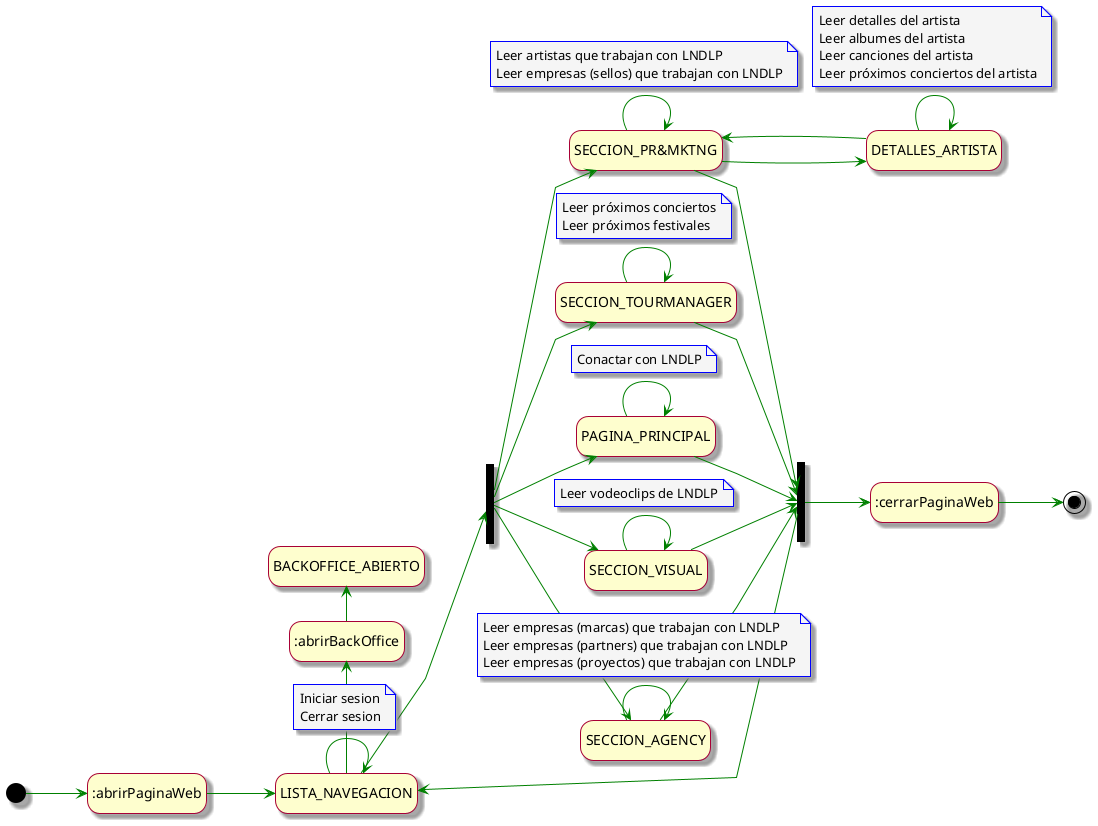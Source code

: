 @startuml DiagramaContextoVisual

left to right direction
skin rose
skinparam {
    NoteBackgroundColor #whiteSmoke
    ArrowColor #green
    NoteBorderColor #blue
    linetype polyline
}
hide empty description

state 0 as "LISTA_NAVEGACION" 
state 1 as "PAGINA_PRINCIPAL" 
state 2 as "SECCION_PR&MKTNG"
state 3 as "SECCION_VISUAL"
state 4 as "SECCION_AGENCY"
state 5 as "SECCION_TOURMANAGER"
state 6 as "DETALLES_ARTISTA"
state 7 as ":cerrarPaginaWeb"
state 8 as ":abrirPaginaWeb"
state 9 as ":abrirBackOffice"
state 10 as "BACKOFFICE_ABIERTO"
state fork_state <<fork>>
state join_state <<join>>

[*] --> 8
8 --> 0
0 --> fork_state
0 -left-> 9
9 -LEFT-> 10

fork_state --> 1
fork_state --> 2
fork_state --> 3
fork_state --> 4
fork_state --> 5

2 ---> 6
6 ---> 2

1 --> join_state
2 --> join_state
3 --> join_state
4 --> join_state
5 --> join_state

join_state --> 0 
join_state --> 7
7 --> [*]


0 --> 0
note on link
    Iniciar sesion
    Cerrar sesion
end note

1 --> 1
note on link
    Conactar con LNDLP
end note

2 --> 2
note on link 
  Leer artistas que trabajan con LNDLP
  Leer empresas (sellos) que trabajan con LNDLP
end note

3 --> 3
note on link 
  Leer vodeoclips de LNDLP
end note

4 --> 4
note on link 
  Leer empresas (marcas) que trabajan con LNDLP
  Leer empresas (partners) que trabajan con LNDLP
  Leer empresas (proyectos) que trabajan con LNDLP
end note

5 --> 5
note on link 
  Leer próximos conciertos
  Leer próximos festivales
end note

6 --> 6
note on link 
  Leer detalles del artista
  Leer albumes del artista
  Leer canciones del artista
  Leer próximos conciertos del artista
end note


@enduml